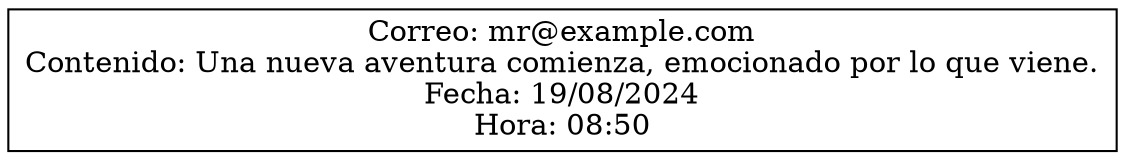 digraph G {
    node [shape=record];
    rankdir=LR;
    node0 [label="{Correo: mr@example.com\nContenido: Una nueva aventura comienza, emocionado por lo que viene.\nFecha: 19/08/2024\nHora: 08:50}"];
}
